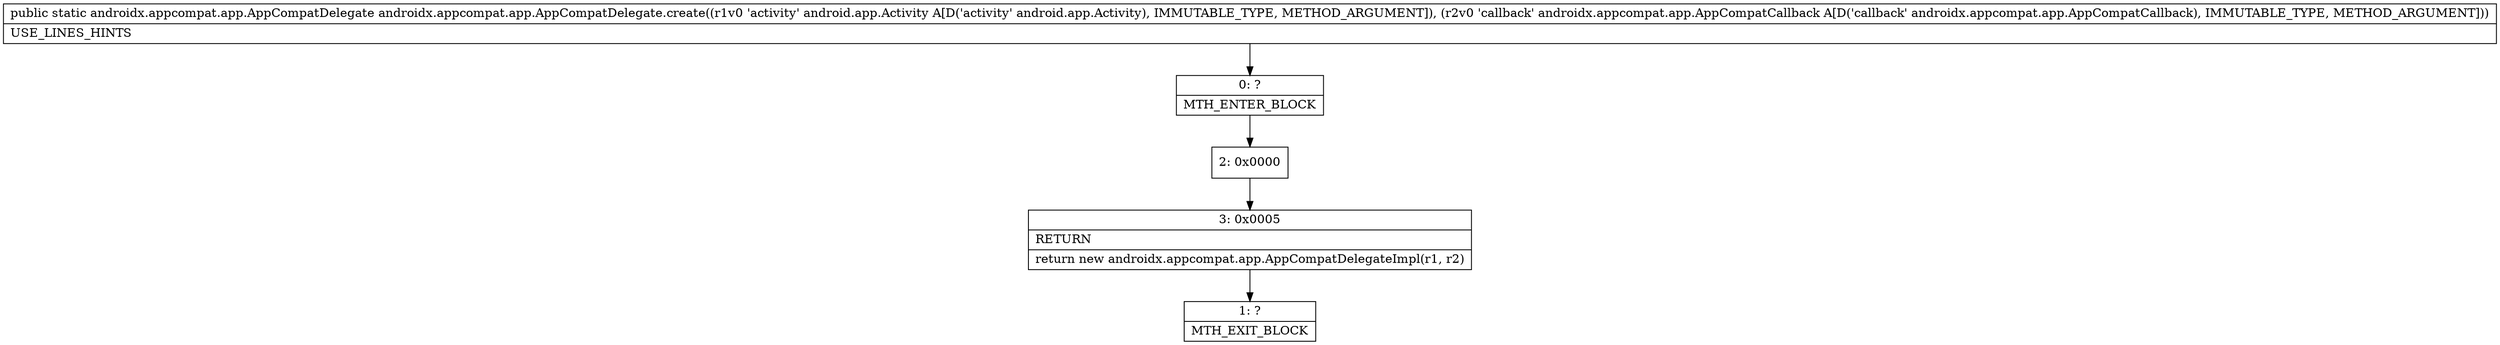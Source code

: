 digraph "CFG forandroidx.appcompat.app.AppCompatDelegate.create(Landroid\/app\/Activity;Landroidx\/appcompat\/app\/AppCompatCallback;)Landroidx\/appcompat\/app\/AppCompatDelegate;" {
Node_0 [shape=record,label="{0\:\ ?|MTH_ENTER_BLOCK\l}"];
Node_2 [shape=record,label="{2\:\ 0x0000}"];
Node_3 [shape=record,label="{3\:\ 0x0005|RETURN\l|return new androidx.appcompat.app.AppCompatDelegateImpl(r1, r2)\l}"];
Node_1 [shape=record,label="{1\:\ ?|MTH_EXIT_BLOCK\l}"];
MethodNode[shape=record,label="{public static androidx.appcompat.app.AppCompatDelegate androidx.appcompat.app.AppCompatDelegate.create((r1v0 'activity' android.app.Activity A[D('activity' android.app.Activity), IMMUTABLE_TYPE, METHOD_ARGUMENT]), (r2v0 'callback' androidx.appcompat.app.AppCompatCallback A[D('callback' androidx.appcompat.app.AppCompatCallback), IMMUTABLE_TYPE, METHOD_ARGUMENT]))  | USE_LINES_HINTS\l}"];
MethodNode -> Node_0;Node_0 -> Node_2;
Node_2 -> Node_3;
Node_3 -> Node_1;
}

